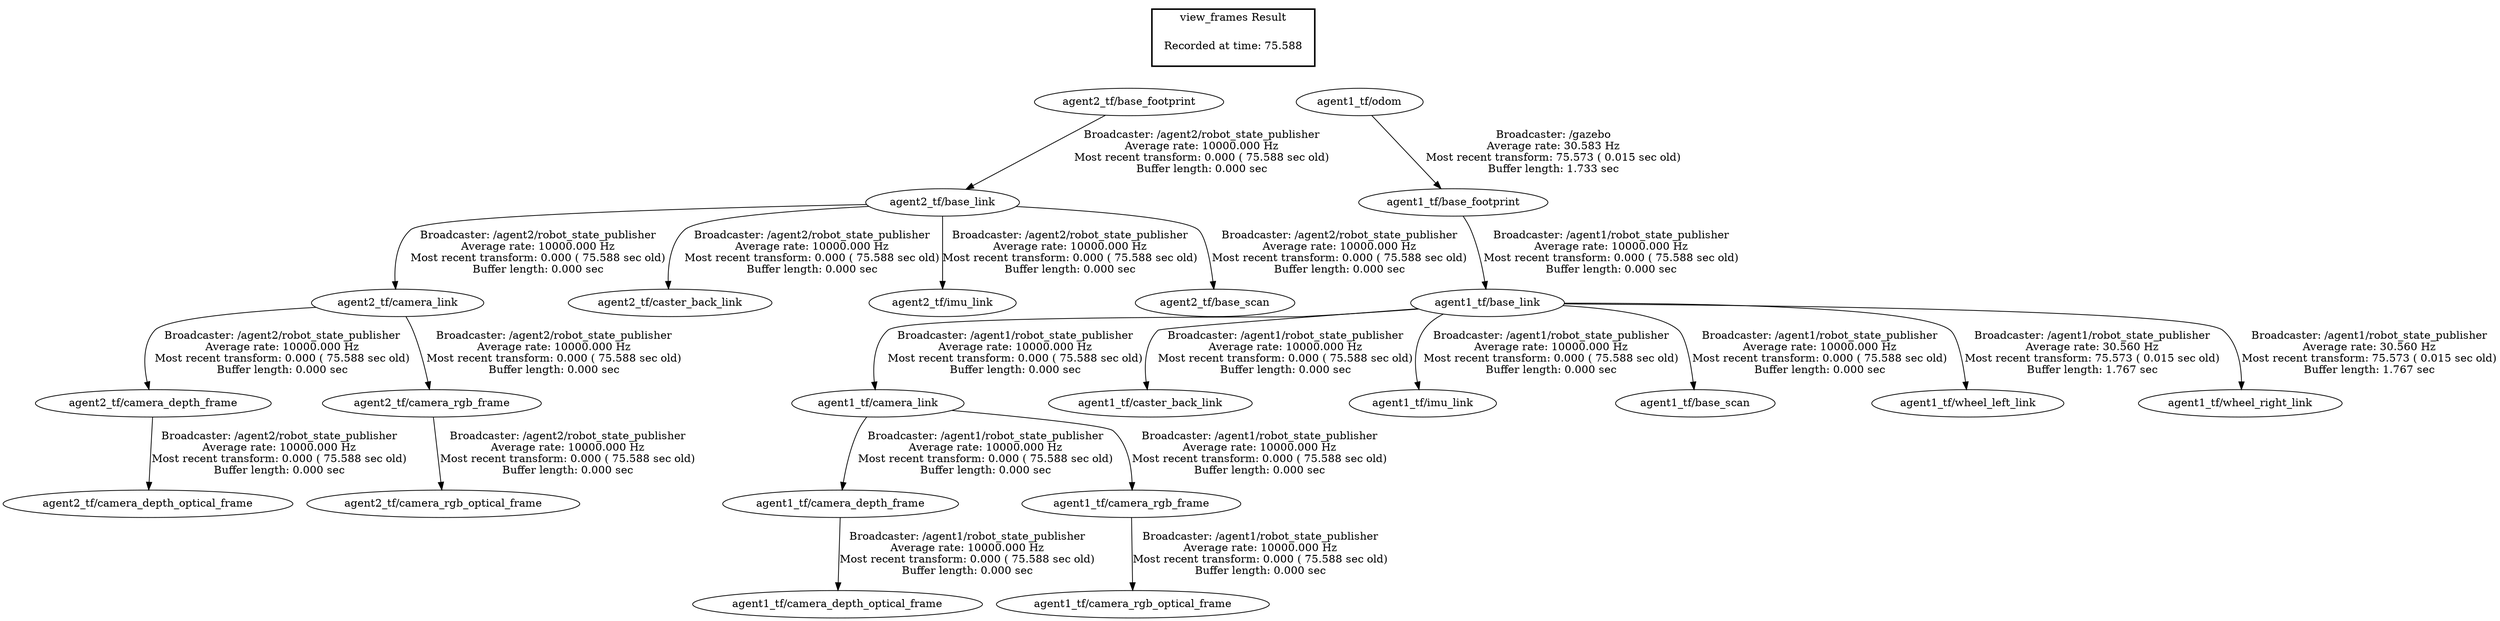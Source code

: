 digraph G {
"agent2_tf/base_footprint" -> "agent2_tf/base_link"[label="Broadcaster: /agent2/robot_state_publisher\nAverage rate: 10000.000 Hz\nMost recent transform: 0.000 ( 75.588 sec old)\nBuffer length: 0.000 sec\n"];
"agent2_tf/camera_link" -> "agent2_tf/camera_depth_frame"[label="Broadcaster: /agent2/robot_state_publisher\nAverage rate: 10000.000 Hz\nMost recent transform: 0.000 ( 75.588 sec old)\nBuffer length: 0.000 sec\n"];
"agent2_tf/base_link" -> "agent2_tf/camera_link"[label="Broadcaster: /agent2/robot_state_publisher\nAverage rate: 10000.000 Hz\nMost recent transform: 0.000 ( 75.588 sec old)\nBuffer length: 0.000 sec\n"];
"agent2_tf/camera_depth_frame" -> "agent2_tf/camera_depth_optical_frame"[label="Broadcaster: /agent2/robot_state_publisher\nAverage rate: 10000.000 Hz\nMost recent transform: 0.000 ( 75.588 sec old)\nBuffer length: 0.000 sec\n"];
"agent2_tf/camera_link" -> "agent2_tf/camera_rgb_frame"[label="Broadcaster: /agent2/robot_state_publisher\nAverage rate: 10000.000 Hz\nMost recent transform: 0.000 ( 75.588 sec old)\nBuffer length: 0.000 sec\n"];
"agent2_tf/camera_rgb_frame" -> "agent2_tf/camera_rgb_optical_frame"[label="Broadcaster: /agent2/robot_state_publisher\nAverage rate: 10000.000 Hz\nMost recent transform: 0.000 ( 75.588 sec old)\nBuffer length: 0.000 sec\n"];
"agent2_tf/base_link" -> "agent2_tf/caster_back_link"[label="Broadcaster: /agent2/robot_state_publisher\nAverage rate: 10000.000 Hz\nMost recent transform: 0.000 ( 75.588 sec old)\nBuffer length: 0.000 sec\n"];
"agent2_tf/base_link" -> "agent2_tf/imu_link"[label="Broadcaster: /agent2/robot_state_publisher\nAverage rate: 10000.000 Hz\nMost recent transform: 0.000 ( 75.588 sec old)\nBuffer length: 0.000 sec\n"];
"agent2_tf/base_link" -> "agent2_tf/base_scan"[label="Broadcaster: /agent2/robot_state_publisher\nAverage rate: 10000.000 Hz\nMost recent transform: 0.000 ( 75.588 sec old)\nBuffer length: 0.000 sec\n"];
"agent1_tf/base_footprint" -> "agent1_tf/base_link"[label="Broadcaster: /agent1/robot_state_publisher\nAverage rate: 10000.000 Hz\nMost recent transform: 0.000 ( 75.588 sec old)\nBuffer length: 0.000 sec\n"];
"agent1_tf/odom" -> "agent1_tf/base_footprint"[label="Broadcaster: /gazebo\nAverage rate: 30.583 Hz\nMost recent transform: 75.573 ( 0.015 sec old)\nBuffer length: 1.733 sec\n"];
"agent1_tf/camera_link" -> "agent1_tf/camera_depth_frame"[label="Broadcaster: /agent1/robot_state_publisher\nAverage rate: 10000.000 Hz\nMost recent transform: 0.000 ( 75.588 sec old)\nBuffer length: 0.000 sec\n"];
"agent1_tf/base_link" -> "agent1_tf/camera_link"[label="Broadcaster: /agent1/robot_state_publisher\nAverage rate: 10000.000 Hz\nMost recent transform: 0.000 ( 75.588 sec old)\nBuffer length: 0.000 sec\n"];
"agent1_tf/camera_depth_frame" -> "agent1_tf/camera_depth_optical_frame"[label="Broadcaster: /agent1/robot_state_publisher\nAverage rate: 10000.000 Hz\nMost recent transform: 0.000 ( 75.588 sec old)\nBuffer length: 0.000 sec\n"];
"agent1_tf/camera_link" -> "agent1_tf/camera_rgb_frame"[label="Broadcaster: /agent1/robot_state_publisher\nAverage rate: 10000.000 Hz\nMost recent transform: 0.000 ( 75.588 sec old)\nBuffer length: 0.000 sec\n"];
"agent1_tf/camera_rgb_frame" -> "agent1_tf/camera_rgb_optical_frame"[label="Broadcaster: /agent1/robot_state_publisher\nAverage rate: 10000.000 Hz\nMost recent transform: 0.000 ( 75.588 sec old)\nBuffer length: 0.000 sec\n"];
"agent1_tf/base_link" -> "agent1_tf/caster_back_link"[label="Broadcaster: /agent1/robot_state_publisher\nAverage rate: 10000.000 Hz\nMost recent transform: 0.000 ( 75.588 sec old)\nBuffer length: 0.000 sec\n"];
"agent1_tf/base_link" -> "agent1_tf/imu_link"[label="Broadcaster: /agent1/robot_state_publisher\nAverage rate: 10000.000 Hz\nMost recent transform: 0.000 ( 75.588 sec old)\nBuffer length: 0.000 sec\n"];
"agent1_tf/base_link" -> "agent1_tf/base_scan"[label="Broadcaster: /agent1/robot_state_publisher\nAverage rate: 10000.000 Hz\nMost recent transform: 0.000 ( 75.588 sec old)\nBuffer length: 0.000 sec\n"];
"agent1_tf/base_link" -> "agent1_tf/wheel_left_link"[label="Broadcaster: /agent1/robot_state_publisher\nAverage rate: 30.560 Hz\nMost recent transform: 75.573 ( 0.015 sec old)\nBuffer length: 1.767 sec\n"];
"agent1_tf/base_link" -> "agent1_tf/wheel_right_link"[label="Broadcaster: /agent1/robot_state_publisher\nAverage rate: 30.560 Hz\nMost recent transform: 75.573 ( 0.015 sec old)\nBuffer length: 1.767 sec\n"];
edge [style=invis];
 subgraph cluster_legend { style=bold; color=black; label ="view_frames Result";
"Recorded at time: 75.588"[ shape=plaintext ] ;
 }->"agent2_tf/base_footprint";
edge [style=invis];
 subgraph cluster_legend { style=bold; color=black; label ="view_frames Result";
"Recorded at time: 75.588"[ shape=plaintext ] ;
 }->"agent1_tf/odom";
}